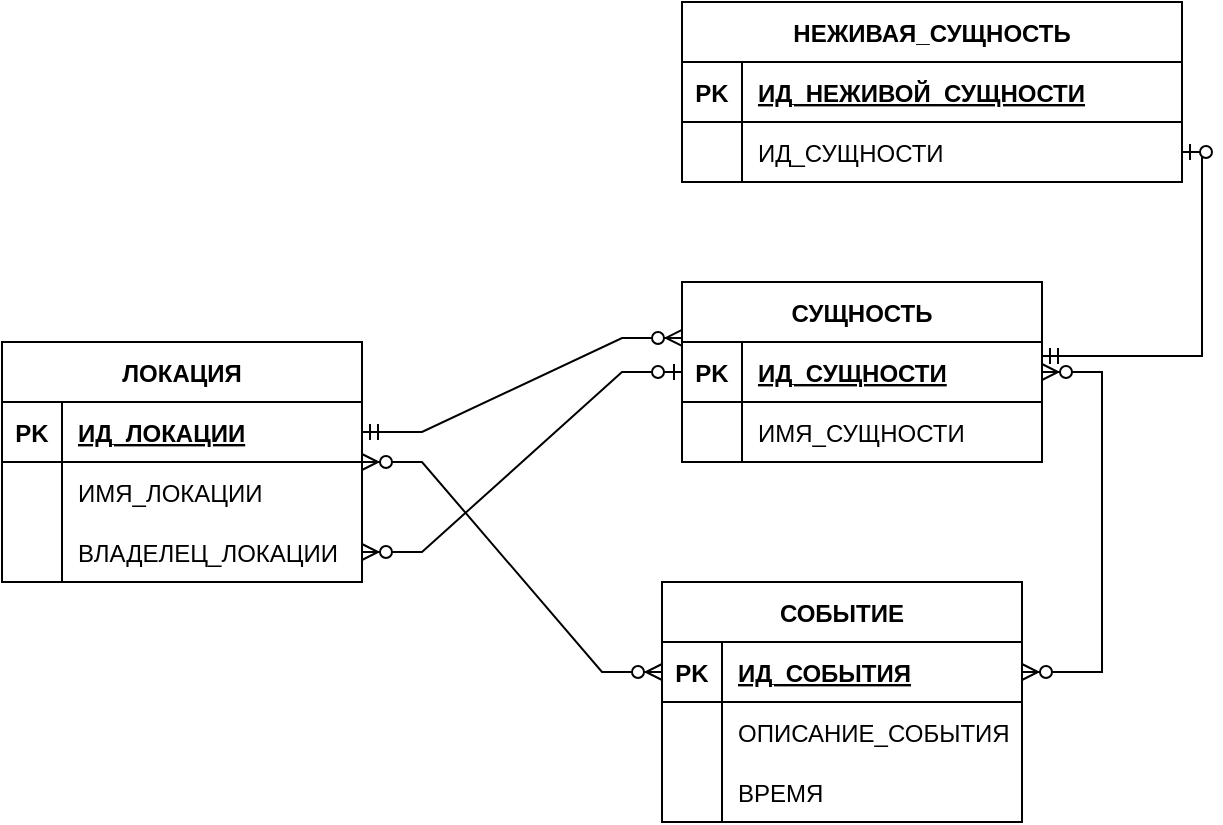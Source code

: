 <mxfile version="21.0.1" type="device"><diagram id="R2lEEEUBdFMjLlhIrx00" name="Page-1"><mxGraphModel dx="1434" dy="731" grid="1" gridSize="10" guides="1" tooltips="1" connect="1" arrows="1" fold="1" page="1" pageScale="1" pageWidth="850" pageHeight="1100" math="0" shadow="0" extFonts="Permanent Marker^https://fonts.googleapis.com/css?family=Permanent+Marker"><root><mxCell id="0"/><mxCell id="1" parent="0"/><mxCell id="rcN5VQXnIb3olyv6kFut-65" value="" style="edgeStyle=entityRelationEdgeStyle;fontSize=12;html=1;endArrow=ERzeroToMany;startArrow=ERzeroToOne;rounded=0;" parent="1" source="5GUrU5v0I47Ym4aAuJpM-17" target="5GUrU5v0I47Ym4aAuJpM-11" edge="1"><mxGeometry width="100" height="100" relative="1" as="geometry"><mxPoint x="300" y="600" as="sourcePoint"/><mxPoint x="230" y="570" as="targetPoint"/></mxGeometry></mxCell><mxCell id="rcN5VQXnIb3olyv6kFut-79" value="" style="edgeStyle=orthogonalEdgeStyle;fontSize=12;html=1;endArrow=ERzeroToOne;startArrow=ERmandOne;rounded=0;exitX=1;exitY=0.233;exitDx=0;exitDy=0;exitPerimeter=0;entryX=1;entryY=0.5;entryDx=0;entryDy=0;" parent="1" source="5GUrU5v0I47Ym4aAuJpM-18" target="5GUrU5v0I47Ym4aAuJpM-34" edge="1"><mxGeometry width="100" height="100" relative="1" as="geometry"><mxPoint x="470" y="490" as="sourcePoint"/><mxPoint x="850" y="520" as="targetPoint"/></mxGeometry></mxCell><mxCell id="5GUrU5v0I47Ym4aAuJpM-1" value="" style="edgeStyle=entityRelationEdgeStyle;fontSize=12;html=1;endArrow=ERzeroToMany;endFill=1;startArrow=ERzeroToMany;rounded=0;" edge="1" parent="1" source="5GUrU5v0I47Ym4aAuJpM-4" target="5GUrU5v0I47Ym4aAuJpM-44"><mxGeometry width="100" height="100" relative="1" as="geometry"><mxPoint x="150" y="770" as="sourcePoint"/><mxPoint x="250" y="670" as="targetPoint"/></mxGeometry></mxCell><mxCell id="5GUrU5v0I47Ym4aAuJpM-2" value="" style="edgeStyle=entityRelationEdgeStyle;fontSize=12;html=1;endArrow=ERzeroToMany;endFill=1;startArrow=ERzeroToMany;rounded=0;" edge="1" parent="1" source="5GUrU5v0I47Ym4aAuJpM-44" target="5GUrU5v0I47Ym4aAuJpM-18"><mxGeometry width="100" height="100" relative="1" as="geometry"><mxPoint x="590" y="660" as="sourcePoint"/><mxPoint x="690" y="560" as="targetPoint"/></mxGeometry></mxCell><mxCell id="5GUrU5v0I47Ym4aAuJpM-3" value="" style="edgeStyle=entityRelationEdgeStyle;fontSize=12;html=1;endArrow=ERzeroToMany;startArrow=ERmandOne;rounded=0;entryX=0;entryY=-0.067;entryDx=0;entryDy=0;entryPerimeter=0;" edge="1" parent="1" source="5GUrU5v0I47Ym4aAuJpM-5" target="5GUrU5v0I47Ym4aAuJpM-18"><mxGeometry width="100" height="100" relative="1" as="geometry"><mxPoint x="290" y="420" as="sourcePoint"/><mxPoint x="340" y="420" as="targetPoint"/></mxGeometry></mxCell><mxCell id="5GUrU5v0I47Ym4aAuJpM-4" value="ЛОКАЦИЯ" style="shape=table;startSize=30;container=1;collapsible=1;childLayout=tableLayout;fixedRows=1;rowLines=0;fontStyle=1;align=center;resizeLast=1;" vertex="1" parent="1"><mxGeometry x="50" y="470" width="180" height="120" as="geometry"/></mxCell><mxCell id="5GUrU5v0I47Ym4aAuJpM-5" value="" style="shape=tableRow;horizontal=0;startSize=0;swimlaneHead=0;swimlaneBody=0;fillColor=none;collapsible=0;dropTarget=0;points=[[0,0.5],[1,0.5]];portConstraint=eastwest;top=0;left=0;right=0;bottom=1;" vertex="1" parent="5GUrU5v0I47Ym4aAuJpM-4"><mxGeometry y="30" width="180" height="30" as="geometry"/></mxCell><mxCell id="5GUrU5v0I47Ym4aAuJpM-6" value="PK" style="shape=partialRectangle;connectable=0;fillColor=none;top=0;left=0;bottom=0;right=0;fontStyle=1;overflow=hidden;" vertex="1" parent="5GUrU5v0I47Ym4aAuJpM-5"><mxGeometry width="30" height="30" as="geometry"><mxRectangle width="30" height="30" as="alternateBounds"/></mxGeometry></mxCell><mxCell id="5GUrU5v0I47Ym4aAuJpM-7" value="ИД_ЛОКАЦИИ" style="shape=partialRectangle;connectable=0;fillColor=none;top=0;left=0;bottom=0;right=0;align=left;spacingLeft=6;fontStyle=5;overflow=hidden;" vertex="1" parent="5GUrU5v0I47Ym4aAuJpM-5"><mxGeometry x="30" width="150" height="30" as="geometry"><mxRectangle width="150" height="30" as="alternateBounds"/></mxGeometry></mxCell><mxCell id="5GUrU5v0I47Ym4aAuJpM-8" value="" style="shape=tableRow;horizontal=0;startSize=0;swimlaneHead=0;swimlaneBody=0;fillColor=none;collapsible=0;dropTarget=0;points=[[0,0.5],[1,0.5]];portConstraint=eastwest;top=0;left=0;right=0;bottom=0;" vertex="1" parent="5GUrU5v0I47Ym4aAuJpM-4"><mxGeometry y="60" width="180" height="30" as="geometry"/></mxCell><mxCell id="5GUrU5v0I47Ym4aAuJpM-9" value="" style="shape=partialRectangle;connectable=0;fillColor=none;top=0;left=0;bottom=0;right=0;editable=1;overflow=hidden;" vertex="1" parent="5GUrU5v0I47Ym4aAuJpM-8"><mxGeometry width="30" height="30" as="geometry"><mxRectangle width="30" height="30" as="alternateBounds"/></mxGeometry></mxCell><mxCell id="5GUrU5v0I47Ym4aAuJpM-10" value="ИМЯ_ЛОКАЦИИ" style="shape=partialRectangle;connectable=0;fillColor=none;top=0;left=0;bottom=0;right=0;align=left;spacingLeft=6;overflow=hidden;" vertex="1" parent="5GUrU5v0I47Ym4aAuJpM-8"><mxGeometry x="30" width="150" height="30" as="geometry"><mxRectangle width="150" height="30" as="alternateBounds"/></mxGeometry></mxCell><mxCell id="5GUrU5v0I47Ym4aAuJpM-11" value="" style="shape=tableRow;horizontal=0;startSize=0;swimlaneHead=0;swimlaneBody=0;fillColor=none;collapsible=0;dropTarget=0;points=[[0,0.5],[1,0.5]];portConstraint=eastwest;top=0;left=0;right=0;bottom=0;" vertex="1" parent="5GUrU5v0I47Ym4aAuJpM-4"><mxGeometry y="90" width="180" height="30" as="geometry"/></mxCell><mxCell id="5GUrU5v0I47Ym4aAuJpM-12" value="" style="shape=partialRectangle;connectable=0;fillColor=none;top=0;left=0;bottom=0;right=0;editable=1;overflow=hidden;" vertex="1" parent="5GUrU5v0I47Ym4aAuJpM-11"><mxGeometry width="30" height="30" as="geometry"><mxRectangle width="30" height="30" as="alternateBounds"/></mxGeometry></mxCell><mxCell id="5GUrU5v0I47Ym4aAuJpM-13" value="ВЛАДЕЛЕЦ_ЛОКАЦИИ" style="shape=partialRectangle;connectable=0;fillColor=none;top=0;left=0;bottom=0;right=0;align=left;spacingLeft=6;overflow=hidden;" vertex="1" parent="5GUrU5v0I47Ym4aAuJpM-11"><mxGeometry x="30" width="150" height="30" as="geometry"><mxRectangle width="150" height="30" as="alternateBounds"/></mxGeometry></mxCell><mxCell id="5GUrU5v0I47Ym4aAuJpM-17" value="СУЩНОСТЬ" style="shape=table;startSize=30;container=1;collapsible=1;childLayout=tableLayout;fixedRows=1;rowLines=0;fontStyle=1;align=center;resizeLast=1;" vertex="1" parent="1"><mxGeometry x="390" y="440" width="180" height="90" as="geometry"/></mxCell><mxCell id="5GUrU5v0I47Ym4aAuJpM-18" value="" style="shape=tableRow;horizontal=0;startSize=0;swimlaneHead=0;swimlaneBody=0;fillColor=none;collapsible=0;dropTarget=0;points=[[0,0.5],[1,0.5]];portConstraint=eastwest;top=0;left=0;right=0;bottom=1;" vertex="1" parent="5GUrU5v0I47Ym4aAuJpM-17"><mxGeometry y="30" width="180" height="30" as="geometry"/></mxCell><mxCell id="5GUrU5v0I47Ym4aAuJpM-19" value="PK" style="shape=partialRectangle;connectable=0;fillColor=none;top=0;left=0;bottom=0;right=0;fontStyle=1;overflow=hidden;" vertex="1" parent="5GUrU5v0I47Ym4aAuJpM-18"><mxGeometry width="30" height="30" as="geometry"><mxRectangle width="30" height="30" as="alternateBounds"/></mxGeometry></mxCell><mxCell id="5GUrU5v0I47Ym4aAuJpM-20" value="ИД_СУЩНОСТИ" style="shape=partialRectangle;connectable=0;fillColor=none;top=0;left=0;bottom=0;right=0;align=left;spacingLeft=6;fontStyle=5;overflow=hidden;" vertex="1" parent="5GUrU5v0I47Ym4aAuJpM-18"><mxGeometry x="30" width="150" height="30" as="geometry"><mxRectangle width="150" height="30" as="alternateBounds"/></mxGeometry></mxCell><mxCell id="5GUrU5v0I47Ym4aAuJpM-21" value="" style="shape=tableRow;horizontal=0;startSize=0;swimlaneHead=0;swimlaneBody=0;fillColor=none;collapsible=0;dropTarget=0;points=[[0,0.5],[1,0.5]];portConstraint=eastwest;top=0;left=0;right=0;bottom=0;" vertex="1" parent="5GUrU5v0I47Ym4aAuJpM-17"><mxGeometry y="60" width="180" height="30" as="geometry"/></mxCell><mxCell id="5GUrU5v0I47Ym4aAuJpM-22" value="" style="shape=partialRectangle;connectable=0;fillColor=none;top=0;left=0;bottom=0;right=0;editable=1;overflow=hidden;" vertex="1" parent="5GUrU5v0I47Ym4aAuJpM-21"><mxGeometry width="30" height="30" as="geometry"><mxRectangle width="30" height="30" as="alternateBounds"/></mxGeometry></mxCell><mxCell id="5GUrU5v0I47Ym4aAuJpM-23" value="ИМЯ_СУЩНОСТИ" style="shape=partialRectangle;connectable=0;fillColor=none;top=0;left=0;bottom=0;right=0;align=left;spacingLeft=6;overflow=hidden;" vertex="1" parent="5GUrU5v0I47Ym4aAuJpM-21"><mxGeometry x="30" width="150" height="30" as="geometry"><mxRectangle width="150" height="30" as="alternateBounds"/></mxGeometry></mxCell><mxCell id="5GUrU5v0I47Ym4aAuJpM-30" value="НЕЖИВАЯ_СУЩНОСТЬ" style="shape=table;startSize=30;container=1;collapsible=1;childLayout=tableLayout;fixedRows=1;rowLines=0;fontStyle=1;align=center;resizeLast=1;" vertex="1" parent="1"><mxGeometry x="390" y="300" width="250" height="90" as="geometry"/></mxCell><mxCell id="5GUrU5v0I47Ym4aAuJpM-31" value="" style="shape=tableRow;horizontal=0;startSize=0;swimlaneHead=0;swimlaneBody=0;fillColor=none;collapsible=0;dropTarget=0;points=[[0,0.5],[1,0.5]];portConstraint=eastwest;top=0;left=0;right=0;bottom=1;" vertex="1" parent="5GUrU5v0I47Ym4aAuJpM-30"><mxGeometry y="30" width="250" height="30" as="geometry"/></mxCell><mxCell id="5GUrU5v0I47Ym4aAuJpM-32" value="PK" style="shape=partialRectangle;connectable=0;fillColor=none;top=0;left=0;bottom=0;right=0;fontStyle=1;overflow=hidden;" vertex="1" parent="5GUrU5v0I47Ym4aAuJpM-31"><mxGeometry width="30" height="30" as="geometry"><mxRectangle width="30" height="30" as="alternateBounds"/></mxGeometry></mxCell><mxCell id="5GUrU5v0I47Ym4aAuJpM-33" value="ИД_НЕЖИВОЙ_СУЩНОСТИ" style="shape=partialRectangle;connectable=0;fillColor=none;top=0;left=0;bottom=0;right=0;align=left;spacingLeft=6;fontStyle=5;overflow=hidden;" vertex="1" parent="5GUrU5v0I47Ym4aAuJpM-31"><mxGeometry x="30" width="220" height="30" as="geometry"><mxRectangle width="220" height="30" as="alternateBounds"/></mxGeometry></mxCell><mxCell id="5GUrU5v0I47Ym4aAuJpM-34" value="" style="shape=tableRow;horizontal=0;startSize=0;swimlaneHead=0;swimlaneBody=0;fillColor=none;collapsible=0;dropTarget=0;points=[[0,0.5],[1,0.5]];portConstraint=eastwest;top=0;left=0;right=0;bottom=0;" vertex="1" parent="5GUrU5v0I47Ym4aAuJpM-30"><mxGeometry y="60" width="250" height="30" as="geometry"/></mxCell><mxCell id="5GUrU5v0I47Ym4aAuJpM-35" value="" style="shape=partialRectangle;connectable=0;fillColor=none;top=0;left=0;bottom=0;right=0;editable=1;overflow=hidden;" vertex="1" parent="5GUrU5v0I47Ym4aAuJpM-34"><mxGeometry width="30" height="30" as="geometry"><mxRectangle width="30" height="30" as="alternateBounds"/></mxGeometry></mxCell><mxCell id="5GUrU5v0I47Ym4aAuJpM-36" value="ИД_СУЩНОСТИ" style="shape=partialRectangle;connectable=0;fillColor=none;top=0;left=0;bottom=0;right=0;align=left;spacingLeft=6;overflow=hidden;" vertex="1" parent="5GUrU5v0I47Ym4aAuJpM-34"><mxGeometry x="30" width="220" height="30" as="geometry"><mxRectangle width="220" height="30" as="alternateBounds"/></mxGeometry></mxCell><mxCell id="5GUrU5v0I47Ym4aAuJpM-43" value="СОБЫТИЕ" style="shape=table;startSize=30;container=1;collapsible=1;childLayout=tableLayout;fixedRows=1;rowLines=0;fontStyle=1;align=center;resizeLast=1;" vertex="1" parent="1"><mxGeometry x="380" y="590" width="180" height="120" as="geometry"/></mxCell><mxCell id="5GUrU5v0I47Ym4aAuJpM-44" value="" style="shape=tableRow;horizontal=0;startSize=0;swimlaneHead=0;swimlaneBody=0;fillColor=none;collapsible=0;dropTarget=0;points=[[0,0.5],[1,0.5]];portConstraint=eastwest;top=0;left=0;right=0;bottom=1;" vertex="1" parent="5GUrU5v0I47Ym4aAuJpM-43"><mxGeometry y="30" width="180" height="30" as="geometry"/></mxCell><mxCell id="5GUrU5v0I47Ym4aAuJpM-45" value="PK" style="shape=partialRectangle;connectable=0;fillColor=none;top=0;left=0;bottom=0;right=0;fontStyle=1;overflow=hidden;" vertex="1" parent="5GUrU5v0I47Ym4aAuJpM-44"><mxGeometry width="30" height="30" as="geometry"><mxRectangle width="30" height="30" as="alternateBounds"/></mxGeometry></mxCell><mxCell id="5GUrU5v0I47Ym4aAuJpM-46" value="ИД_СОБЫТИЯ" style="shape=partialRectangle;connectable=0;fillColor=none;top=0;left=0;bottom=0;right=0;align=left;spacingLeft=6;fontStyle=5;overflow=hidden;" vertex="1" parent="5GUrU5v0I47Ym4aAuJpM-44"><mxGeometry x="30" width="150" height="30" as="geometry"><mxRectangle width="150" height="30" as="alternateBounds"/></mxGeometry></mxCell><mxCell id="5GUrU5v0I47Ym4aAuJpM-47" value="" style="shape=tableRow;horizontal=0;startSize=0;swimlaneHead=0;swimlaneBody=0;fillColor=none;collapsible=0;dropTarget=0;points=[[0,0.5],[1,0.5]];portConstraint=eastwest;top=0;left=0;right=0;bottom=0;" vertex="1" parent="5GUrU5v0I47Ym4aAuJpM-43"><mxGeometry y="60" width="180" height="30" as="geometry"/></mxCell><mxCell id="5GUrU5v0I47Ym4aAuJpM-48" value="" style="shape=partialRectangle;connectable=0;fillColor=none;top=0;left=0;bottom=0;right=0;editable=1;overflow=hidden;" vertex="1" parent="5GUrU5v0I47Ym4aAuJpM-47"><mxGeometry width="30" height="30" as="geometry"><mxRectangle width="30" height="30" as="alternateBounds"/></mxGeometry></mxCell><mxCell id="5GUrU5v0I47Ym4aAuJpM-49" value="ОПИСАНИЕ_СОБЫТИЯ" style="shape=partialRectangle;connectable=0;fillColor=none;top=0;left=0;bottom=0;right=0;align=left;spacingLeft=6;overflow=hidden;" vertex="1" parent="5GUrU5v0I47Ym4aAuJpM-47"><mxGeometry x="30" width="150" height="30" as="geometry"><mxRectangle width="150" height="30" as="alternateBounds"/></mxGeometry></mxCell><mxCell id="5GUrU5v0I47Ym4aAuJpM-50" value="" style="shape=tableRow;horizontal=0;startSize=0;swimlaneHead=0;swimlaneBody=0;fillColor=none;collapsible=0;dropTarget=0;points=[[0,0.5],[1,0.5]];portConstraint=eastwest;top=0;left=0;right=0;bottom=0;" vertex="1" parent="5GUrU5v0I47Ym4aAuJpM-43"><mxGeometry y="90" width="180" height="30" as="geometry"/></mxCell><mxCell id="5GUrU5v0I47Ym4aAuJpM-51" value="" style="shape=partialRectangle;connectable=0;fillColor=none;top=0;left=0;bottom=0;right=0;editable=1;overflow=hidden;" vertex="1" parent="5GUrU5v0I47Ym4aAuJpM-50"><mxGeometry width="30" height="30" as="geometry"><mxRectangle width="30" height="30" as="alternateBounds"/></mxGeometry></mxCell><mxCell id="5GUrU5v0I47Ym4aAuJpM-52" value="ВРЕМЯ" style="shape=partialRectangle;connectable=0;fillColor=none;top=0;left=0;bottom=0;right=0;align=left;spacingLeft=6;overflow=hidden;" vertex="1" parent="5GUrU5v0I47Ym4aAuJpM-50"><mxGeometry x="30" width="150" height="30" as="geometry"><mxRectangle width="150" height="30" as="alternateBounds"/></mxGeometry></mxCell></root></mxGraphModel></diagram></mxfile>
